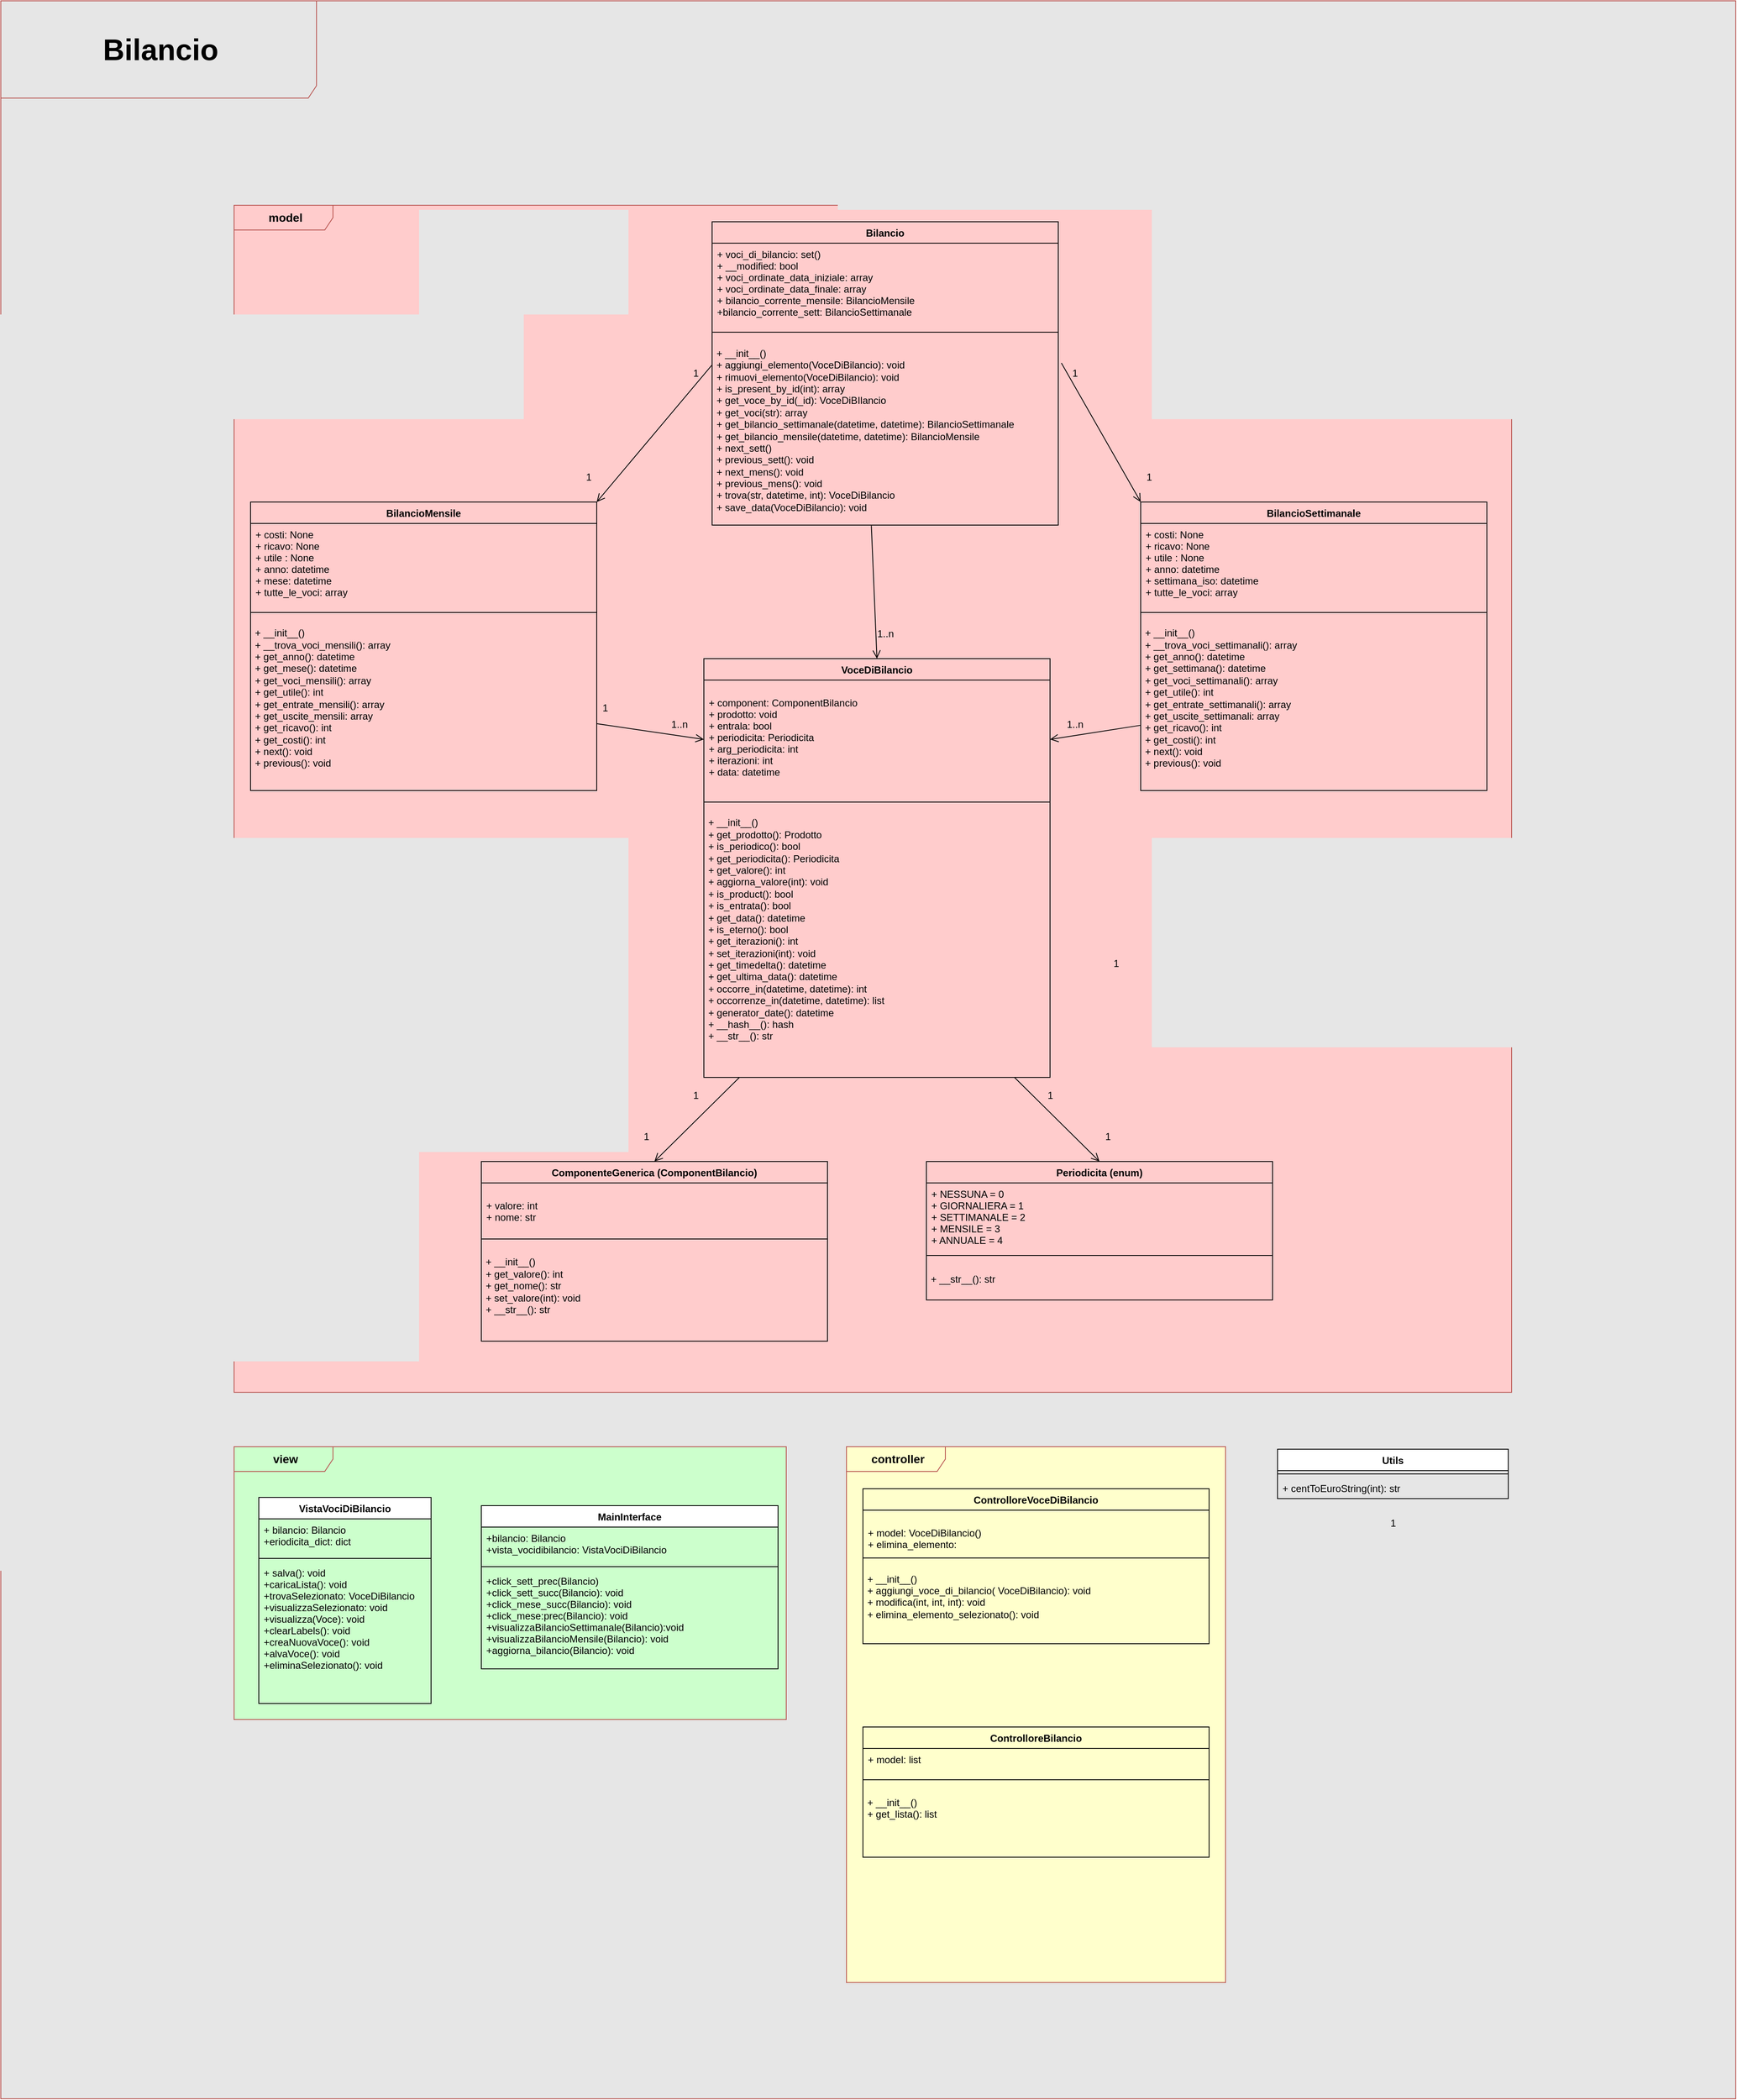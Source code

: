 <mxfile version="18.1.2" type="google"><diagram id="C5RBs43oDa-KdzZeNtuy" name="Page-1"><mxGraphModel grid="0" page="0" gridSize="10" guides="1" tooltips="1" connect="1" arrows="1" fold="1" pageScale="1" pageWidth="827" pageHeight="1169" math="0" shadow="0"><root><mxCell id="WIyWlLk6GJQsqaUBKTNV-0"/><mxCell id="WIyWlLk6GJQsqaUBKTNV-1" parent="WIyWlLk6GJQsqaUBKTNV-0"/><mxCell id="TWMzoGX_9DG7cd7Tz_co-37" value="&lt;font style=&quot;font-size: 36px;&quot;&gt;&lt;b&gt;Bilancio&lt;/b&gt;&lt;/font&gt;" style="shape=umlFrame;whiteSpace=wrap;html=1;width=383;height=118;boundedLbl=1;verticalAlign=middle;align=center;spacingLeft=5;fillColor=#E6E6E6;strokeColor=#b85450;gradientColor=none;swimlaneFillColor=#E6E6E6;shadow=0;sketch=0;" vertex="1" parent="WIyWlLk6GJQsqaUBKTNV-1"><mxGeometry x="-2393" y="1062" width="2105" height="2545" as="geometry"/></mxCell><mxCell id="TjVcbhslNoLVeqJKSpFt-42" value="&lt;b&gt;&lt;font style=&quot;font-size: 14px&quot;&gt;controller&lt;/font&gt;&lt;/b&gt;" style="shape=umlFrame;whiteSpace=wrap;html=1;width=120;height=30;boundedLbl=1;verticalAlign=middle;align=center;spacingLeft=5;fillColor=#FFFFCC;strokeColor=#b85450;gradientColor=none;swimlaneFillColor=#FFFFCC;shadow=0;sketch=0;" vertex="1" parent="WIyWlLk6GJQsqaUBKTNV-1"><mxGeometry x="-1367" y="2816" width="460" height="650" as="geometry"/></mxCell><mxCell id="TjVcbhslNoLVeqJKSpFt-41" value="&lt;b&gt;&lt;font style=&quot;font-size: 14px&quot;&gt;model&lt;/font&gt;&lt;/b&gt;" style="shape=umlFrame;whiteSpace=wrap;html=1;width=120;height=30;boundedLbl=1;verticalAlign=middle;align=center;spacingLeft=5;fillColor=#FFCCCC;strokeColor=#b85450;gradientColor=none;swimlaneFillColor=#FFCCCC;shadow=0;sketch=0;" vertex="1" parent="WIyWlLk6GJQsqaUBKTNV-1"><mxGeometry x="-2110" y="1310" width="1550" height="1440" as="geometry"/></mxCell><mxCell id="TjVcbhslNoLVeqJKSpFt-4" value="BilancioSettimanale" style="swimlane;fontStyle=1;align=center;verticalAlign=top;childLayout=stackLayout;horizontal=1;startSize=26;horizontalStack=0;resizeParent=1;resizeLast=0;collapsible=1;marginBottom=0;rounded=0;shadow=0;strokeWidth=1;fillColor=#FFCCCC;" vertex="1" parent="WIyWlLk6GJQsqaUBKTNV-1"><mxGeometry x="-1010" y="1670" width="420" height="350" as="geometry"><mxRectangle x="340" y="380" width="170" height="26" as="alternateBounds"/></mxGeometry></mxCell><mxCell id="TjVcbhslNoLVeqJKSpFt-5" value="+ costi: None&#10;+ ricavo: None&#10;+ utile : None&#10;+ anno: datetime&#10;+ settimana_iso: datetime&#10;+ tutte_le_voci: array&#10; " style="text;align=left;verticalAlign=top;spacingLeft=4;spacingRight=4;overflow=hidden;rotatable=0;points=[[0,0.5],[1,0.5]];portConstraint=eastwest;fillColor=none;" vertex="1" parent="TjVcbhslNoLVeqJKSpFt-4"><mxGeometry y="26" width="420" height="104" as="geometry"/></mxCell><mxCell id="TjVcbhslNoLVeqJKSpFt-6" value="" style="line;html=1;strokeWidth=1;align=left;verticalAlign=middle;spacingTop=-1;spacingLeft=3;spacingRight=3;rotatable=0;labelPosition=right;points=[];portConstraint=eastwest;" vertex="1" parent="TjVcbhslNoLVeqJKSpFt-4"><mxGeometry y="130" width="420" height="8" as="geometry"/></mxCell><mxCell id="TjVcbhslNoLVeqJKSpFt-7" value="&lt;div align=&quot;left&quot;&gt;&lt;span&gt;&lt;br&gt;&lt;/span&gt;&lt;/div&gt;&lt;div align=&quot;left&quot;&gt;&lt;span&gt;&amp;nbsp;+ __init__()&lt;/span&gt;&lt;br&gt;&lt;/div&gt;&lt;div align=&quot;left&quot;&gt;&lt;span&gt;&lt;div&gt;&amp;nbsp;+ __trova_voci_settimanali(): array&lt;/div&gt;&lt;div&gt;&amp;nbsp;+ get_anno(): datetime&lt;/div&gt;&lt;div&gt;&amp;nbsp;+ get_settimana(): datetime&lt;/div&gt;&lt;div&gt;&amp;nbsp;+ get_voci_settimanali(): array&lt;/div&gt;&lt;div&gt;&amp;nbsp;+ get_utile(): int&lt;/div&gt;&lt;div&gt;&amp;nbsp;+ get_entrate_settimanali(): array&lt;/div&gt;&lt;div&gt;&amp;nbsp;+ get_uscite_settimanali: array&lt;/div&gt;&lt;div&gt;&amp;nbsp;+ get_ricavo(): int&lt;/div&gt;&lt;div&gt;&amp;nbsp;+ get_costi(): int&lt;/div&gt;&lt;div&gt;&amp;nbsp;+ next(): void&lt;/div&gt;&lt;div&gt;&amp;nbsp;+ previous(): void&lt;/div&gt;&lt;/span&gt;&lt;span&gt;&lt;div align=&quot;left&quot;&gt;&lt;div&gt;&lt;br&gt;&lt;/div&gt;&lt;/div&gt;&lt;/span&gt;&lt;/div&gt;" style="text;html=1;align=left;verticalAlign=middle;resizable=0;points=[];autosize=1;strokeColor=none;fillColor=none;" vertex="1" parent="TjVcbhslNoLVeqJKSpFt-4"><mxGeometry y="138" width="420" height="200" as="geometry"/></mxCell><mxCell id="TjVcbhslNoLVeqJKSpFt-8" value="VoceDiBilancio" style="swimlane;fontStyle=1;align=center;verticalAlign=top;childLayout=stackLayout;horizontal=1;startSize=26;horizontalStack=0;resizeParent=1;resizeLast=0;collapsible=1;marginBottom=0;rounded=0;shadow=0;strokeWidth=1;fillColor=#FFCCCC;" vertex="1" parent="WIyWlLk6GJQsqaUBKTNV-1"><mxGeometry x="-1540" y="1860" width="420" height="508" as="geometry"><mxRectangle x="340" y="380" width="170" height="26" as="alternateBounds"/></mxGeometry></mxCell><mxCell id="TjVcbhslNoLVeqJKSpFt-9" value="&#10;+ component: ComponentBilancio&#10;+ prodotto: void&#10;+ entrala: bool&#10;+ periodicita: Periodicita&#10;+ arg_periodicita: int&#10;+ iterazioni: int&#10;+ data: datetime&#10;" style="text;align=left;verticalAlign=top;spacingLeft=4;spacingRight=4;overflow=hidden;rotatable=0;points=[[0,0.5],[1,0.5]];portConstraint=eastwest;fillColor=none;" vertex="1" parent="TjVcbhslNoLVeqJKSpFt-8"><mxGeometry y="26" width="420" height="144" as="geometry"/></mxCell><mxCell id="TjVcbhslNoLVeqJKSpFt-10" value="" style="line;html=1;strokeWidth=1;align=left;verticalAlign=middle;spacingTop=-1;spacingLeft=3;spacingRight=3;rotatable=0;labelPosition=right;points=[];portConstraint=eastwest;" vertex="1" parent="TjVcbhslNoLVeqJKSpFt-8"><mxGeometry y="170" width="420" height="8" as="geometry"/></mxCell><mxCell id="TjVcbhslNoLVeqJKSpFt-11" value="&lt;div align=&quot;left&quot;&gt;&lt;span&gt;&lt;br&gt;&lt;/span&gt;&lt;/div&gt;&lt;div align=&quot;left&quot;&gt;&lt;span&gt;&amp;nbsp;+ __init__()&lt;/span&gt;&lt;br&gt;&lt;/div&gt;&lt;div align=&quot;left&quot;&gt;&lt;span&gt;&lt;div&gt;&amp;nbsp;+ get_prodotto(): Prodotto&lt;/div&gt;&lt;div&gt;&amp;nbsp;+ is_periodico(): bool&lt;/div&gt;&lt;div&gt;&amp;nbsp;+ get_periodicita(): Periodicita&lt;/div&gt;&lt;div&gt;&amp;nbsp;+ get_valore(): int&lt;/div&gt;&lt;div&gt;&amp;nbsp;+ aggiorna_valore(int): void&lt;/div&gt;&lt;div&gt;&amp;nbsp;+ is_product(): bool&lt;/div&gt;&lt;div&gt;&amp;nbsp;+ is_entrata(): bool&lt;/div&gt;&lt;div&gt;&amp;nbsp;+ get_data(): datetime&lt;/div&gt;&lt;div&gt;&amp;nbsp;+ is_eterno(): bool&lt;/div&gt;&lt;div&gt;&amp;nbsp;+ get_iterazioni(): int&lt;/div&gt;&lt;div&gt;&amp;nbsp;+ set_iterazioni(int): void&lt;/div&gt;&lt;div&gt;&amp;nbsp;+ get_timedelta(): datetime&lt;/div&gt;&lt;div&gt;&amp;nbsp;+ get_ultima_data(): datetime&lt;/div&gt;&lt;div&gt;&amp;nbsp;+ occorre_in(datetime, datetime): int&lt;/div&gt;&lt;div&gt;&amp;nbsp;+ occorrenze_in(datetime, datetime): list&lt;/div&gt;&lt;div&gt;&amp;nbsp;+ generator_date(): datetime&lt;/div&gt;&lt;div&gt;&amp;nbsp;+ __hash__(): hash&lt;/div&gt;&lt;div&gt;&amp;nbsp;+ __str__(): str&lt;/div&gt;&lt;div&gt;&amp;nbsp;&lt;/div&gt;&lt;/span&gt;&lt;span&gt;&lt;div align=&quot;left&quot;&gt;&lt;div&gt;&lt;br&gt;&lt;br&gt;&lt;/div&gt;&lt;/div&gt;&lt;/span&gt;&lt;/div&gt;" style="text;html=1;align=left;verticalAlign=middle;resizable=0;points=[];autosize=1;strokeColor=none;fillColor=none;" vertex="1" parent="TjVcbhslNoLVeqJKSpFt-8"><mxGeometry y="178" width="420" height="330" as="geometry"/></mxCell><mxCell id="TjVcbhslNoLVeqJKSpFt-12" value="ComponenteGenerica (ComponentBilancio)" style="swimlane;fontStyle=1;align=center;verticalAlign=top;childLayout=stackLayout;horizontal=1;startSize=26;horizontalStack=0;resizeParent=1;resizeLast=0;collapsible=1;marginBottom=0;rounded=0;shadow=0;strokeWidth=1;fillColor=#FFCCCC;" vertex="1" parent="WIyWlLk6GJQsqaUBKTNV-1"><mxGeometry x="-1810" y="2470" width="420" height="218" as="geometry"><mxRectangle x="340" y="380" width="170" height="26" as="alternateBounds"/></mxGeometry></mxCell><mxCell id="TjVcbhslNoLVeqJKSpFt-13" value="&#10;+ valore: int&#10;+ nome: str&#10;" style="text;align=left;verticalAlign=top;spacingLeft=4;spacingRight=4;overflow=hidden;rotatable=0;points=[[0,0.5],[1,0.5]];portConstraint=eastwest;fillColor=none;" vertex="1" parent="TjVcbhslNoLVeqJKSpFt-12"><mxGeometry y="26" width="420" height="64" as="geometry"/></mxCell><mxCell id="TjVcbhslNoLVeqJKSpFt-14" value="" style="line;html=1;strokeWidth=1;align=left;verticalAlign=middle;spacingTop=-1;spacingLeft=3;spacingRight=3;rotatable=0;labelPosition=right;points=[];portConstraint=eastwest;" vertex="1" parent="TjVcbhslNoLVeqJKSpFt-12"><mxGeometry y="90" width="420" height="8" as="geometry"/></mxCell><mxCell id="TjVcbhslNoLVeqJKSpFt-15" value="&lt;div align=&quot;left&quot;&gt;&lt;span&gt;&lt;br&gt;&lt;/span&gt;&lt;/div&gt;&lt;div align=&quot;left&quot;&gt;&lt;span&gt;&amp;nbsp;+ __init__()&lt;/span&gt;&lt;br&gt;&lt;/div&gt;&lt;div align=&quot;left&quot;&gt;&lt;span&gt;&lt;div&gt;&amp;nbsp;+ get_valore(): int&lt;/div&gt;&lt;div&gt;&amp;nbsp;+ get_nome(): str&lt;/div&gt;&lt;div&gt;&amp;nbsp;+ set_valore(int): void&lt;/div&gt;&lt;div&gt;&amp;nbsp;+ __str__(): str&lt;/div&gt;&lt;div&gt;&amp;nbsp;&lt;/div&gt;&lt;/span&gt;&lt;span&gt;&lt;div align=&quot;left&quot;&gt;&lt;div&gt;&lt;br&gt;&lt;/div&gt;&lt;/div&gt;&lt;/span&gt;&lt;/div&gt;" style="text;html=1;align=left;verticalAlign=middle;resizable=0;points=[];autosize=1;strokeColor=none;fillColor=none;" vertex="1" parent="TjVcbhslNoLVeqJKSpFt-12"><mxGeometry y="98" width="420" height="120" as="geometry"/></mxCell><mxCell id="TjVcbhslNoLVeqJKSpFt-16" value="Periodicita (enum)" style="swimlane;fontStyle=1;align=center;verticalAlign=top;childLayout=stackLayout;horizontal=1;startSize=26;horizontalStack=0;resizeParent=1;resizeLast=0;collapsible=1;marginBottom=0;rounded=0;shadow=0;strokeWidth=1;fillColor=#FFCCCC;" vertex="1" parent="WIyWlLk6GJQsqaUBKTNV-1"><mxGeometry x="-1270" y="2470" width="420" height="168" as="geometry"><mxRectangle x="340" y="380" width="170" height="26" as="alternateBounds"/></mxGeometry></mxCell><mxCell id="TjVcbhslNoLVeqJKSpFt-17" value="+ NESSUNA = 0&#10;+ GIORNALIERA = 1&#10;+ SETTIMANALE = 2&#10;+ MENSILE = 3&#10;+ ANNUALE = 4" style="text;align=left;verticalAlign=top;spacingLeft=4;spacingRight=4;overflow=hidden;rotatable=0;points=[[0,0.5],[1,0.5]];portConstraint=eastwest;fillColor=none;" vertex="1" parent="TjVcbhslNoLVeqJKSpFt-16"><mxGeometry y="26" width="420" height="84" as="geometry"/></mxCell><mxCell id="TjVcbhslNoLVeqJKSpFt-18" value="" style="line;html=1;strokeWidth=1;align=left;verticalAlign=middle;spacingTop=-1;spacingLeft=3;spacingRight=3;rotatable=0;labelPosition=right;points=[];portConstraint=eastwest;" vertex="1" parent="TjVcbhslNoLVeqJKSpFt-16"><mxGeometry y="110" width="420" height="8" as="geometry"/></mxCell><mxCell id="TjVcbhslNoLVeqJKSpFt-19" value="&lt;div align=&quot;left&quot;&gt;&lt;span&gt;&lt;br&gt;&lt;/span&gt;&lt;/div&gt;&lt;div align=&quot;left&quot;&gt;&lt;span&gt;&amp;nbsp;+ __str__(): str&lt;/span&gt;&lt;span&gt;&amp;nbsp;&lt;/span&gt;&lt;/div&gt;&lt;div align=&quot;left&quot;&gt;&lt;span&gt;&lt;div align=&quot;left&quot;&gt;&lt;div&gt;&lt;br&gt;&lt;/div&gt;&lt;/div&gt;&lt;/span&gt;&lt;/div&gt;" style="text;html=1;align=left;verticalAlign=middle;resizable=0;points=[];autosize=1;strokeColor=none;fillColor=none;" vertex="1" parent="TjVcbhslNoLVeqJKSpFt-16"><mxGeometry y="118" width="420" height="50" as="geometry"/></mxCell><mxCell id="TjVcbhslNoLVeqJKSpFt-20" value="BilancioMensile" style="swimlane;fontStyle=1;align=center;verticalAlign=top;childLayout=stackLayout;horizontal=1;startSize=26;horizontalStack=0;resizeParent=1;resizeLast=0;collapsible=1;marginBottom=0;rounded=0;shadow=0;strokeWidth=1;fillColor=#FFCCCC;" vertex="1" parent="WIyWlLk6GJQsqaUBKTNV-1"><mxGeometry x="-2090" y="1670" width="420" height="350" as="geometry"><mxRectangle x="340" y="380" width="170" height="26" as="alternateBounds"/></mxGeometry></mxCell><mxCell id="TjVcbhslNoLVeqJKSpFt-21" value="+ costi: None&#10;+ ricavo: None&#10;+ utile : None&#10;+ anno: datetime&#10;+ mese: datetime&#10;+ tutte_le_voci: array&#10; " style="text;align=left;verticalAlign=top;spacingLeft=4;spacingRight=4;overflow=hidden;rotatable=0;points=[[0,0.5],[1,0.5]];portConstraint=eastwest;fillColor=none;" vertex="1" parent="TjVcbhslNoLVeqJKSpFt-20"><mxGeometry y="26" width="420" height="104" as="geometry"/></mxCell><mxCell id="TjVcbhslNoLVeqJKSpFt-22" value="" style="line;html=1;strokeWidth=1;align=left;verticalAlign=middle;spacingTop=-1;spacingLeft=3;spacingRight=3;rotatable=0;labelPosition=right;points=[];portConstraint=eastwest;" vertex="1" parent="TjVcbhslNoLVeqJKSpFt-20"><mxGeometry y="130" width="420" height="8" as="geometry"/></mxCell><mxCell id="TjVcbhslNoLVeqJKSpFt-23" value="&lt;div align=&quot;left&quot;&gt;&lt;span&gt;&lt;br&gt;&lt;/span&gt;&lt;/div&gt;&lt;div align=&quot;left&quot;&gt;&lt;span&gt;&amp;nbsp;+ __init__()&lt;/span&gt;&lt;br&gt;&lt;/div&gt;&lt;div align=&quot;left&quot;&gt;&lt;span&gt;&lt;div&gt;&amp;nbsp;+ __trova_voci_mensili(): array&lt;/div&gt;&lt;div&gt;&amp;nbsp;+ get_anno(): datetime&lt;/div&gt;&lt;div&gt;&amp;nbsp;+ get_mese(): datetime&lt;/div&gt;&lt;div&gt;&amp;nbsp;+ get_voci_mensili(): array&lt;/div&gt;&lt;div&gt;&amp;nbsp;+ get_utile(): int&lt;/div&gt;&lt;div&gt;&amp;nbsp;+ get_entrate_mensili(): array&lt;/div&gt;&lt;div&gt;&amp;nbsp;+ get_uscite_mensili: array&lt;/div&gt;&lt;div&gt;&amp;nbsp;+ get_ricavo(): int&lt;/div&gt;&lt;div&gt;&amp;nbsp;+ get_costi(): int&lt;/div&gt;&lt;div&gt;&amp;nbsp;+ next(): void&lt;/div&gt;&lt;div&gt;&amp;nbsp;+ previous(): void&lt;/div&gt;&lt;/span&gt;&lt;span&gt;&lt;div align=&quot;left&quot;&gt;&lt;div&gt;&lt;br&gt;&lt;/div&gt;&lt;/div&gt;&lt;/span&gt;&lt;/div&gt;" style="text;html=1;align=left;verticalAlign=middle;resizable=0;points=[];autosize=1;strokeColor=none;fillColor=none;" vertex="1" parent="TjVcbhslNoLVeqJKSpFt-20"><mxGeometry y="138" width="420" height="200" as="geometry"/></mxCell><mxCell id="TjVcbhslNoLVeqJKSpFt-24" value="Bilancio" style="swimlane;fontStyle=1;align=center;verticalAlign=top;childLayout=stackLayout;horizontal=1;startSize=26;horizontalStack=0;resizeParent=1;resizeLast=0;collapsible=1;marginBottom=0;rounded=0;shadow=0;strokeWidth=1;fillColor=#FFCCCC;" vertex="1" parent="WIyWlLk6GJQsqaUBKTNV-1"><mxGeometry x="-1530" y="1330" width="420" height="368" as="geometry"><mxRectangle x="340" y="380" width="170" height="26" as="alternateBounds"/></mxGeometry></mxCell><mxCell id="TjVcbhslNoLVeqJKSpFt-25" value="+ voci_di_bilancio: set()&#10;+ __modified: bool&#10;+ voci_ordinate_data_iniziale: array&#10;+ voci_ordinate_data_finale: array&#10;+ bilancio_corrente_mensile: BilancioMensile&#10;+bilancio_corrente_sett: BilancioSettimanale&#10; " style="text;align=left;verticalAlign=top;spacingLeft=4;spacingRight=4;overflow=hidden;rotatable=0;points=[[0,0.5],[1,0.5]];portConstraint=eastwest;fillColor=none;" vertex="1" parent="TjVcbhslNoLVeqJKSpFt-24"><mxGeometry y="26" width="420" height="104" as="geometry"/></mxCell><mxCell id="TjVcbhslNoLVeqJKSpFt-26" value="" style="line;html=1;strokeWidth=1;align=left;verticalAlign=middle;spacingTop=-1;spacingLeft=3;spacingRight=3;rotatable=0;labelPosition=right;points=[];portConstraint=eastwest;" vertex="1" parent="TjVcbhslNoLVeqJKSpFt-24"><mxGeometry y="130" width="420" height="8" as="geometry"/></mxCell><mxCell id="TjVcbhslNoLVeqJKSpFt-27" value="&lt;div align=&quot;left&quot;&gt;&lt;span&gt;&lt;br&gt;&lt;/span&gt;&lt;/div&gt;&lt;div align=&quot;left&quot;&gt;&lt;span&gt;&amp;nbsp;+ __init__()&lt;/span&gt;&lt;br&gt;&lt;/div&gt;&lt;div align=&quot;left&quot;&gt;&lt;span&gt;&lt;div&gt;&amp;nbsp;+ aggiungi_elemento(VoceDiBilancio): void&lt;/div&gt;&lt;div&gt;&amp;nbsp;+ rimuovi_elemento(VoceDiBilancio): void&lt;/div&gt;&lt;div&gt;&amp;nbsp;+ is_present_by_id(int): array&lt;/div&gt;&lt;div&gt;&amp;nbsp;+ get_voce_by_id(_id): VoceDiBIlancio&lt;/div&gt;&lt;div&gt;&lt;span style=&quot;background-color: initial;&quot;&gt;&amp;nbsp;+ get_voci(str): array&lt;/span&gt;&lt;/div&gt;&lt;div&gt;&amp;nbsp;+ get_bilancio_settimanale(datetime, datetime): BilancioSettimanale&lt;/div&gt;&lt;div&gt;&amp;nbsp;+ get_bilancio_mensile(datetime, datetime): BilancioMensile&lt;/div&gt;&lt;div&gt;&amp;nbsp;&lt;span style=&quot;background-color: initial;&quot;&gt;+ next_sett()&lt;/span&gt;&lt;/div&gt;&lt;div&gt;&amp;nbsp;+ previous_sett(): void&lt;/div&gt;&lt;div&gt;&amp;nbsp;+ next_mens(): void&lt;/div&gt;&lt;div&gt;&amp;nbsp;+ previous_mens(): void&lt;/div&gt;&lt;div&gt;&amp;nbsp;+ trova(str, datetime, int): VoceDiBilancio&lt;/div&gt;&lt;div&gt;&amp;nbsp;+ save_data(VoceDiBilancio): void&lt;/div&gt;&lt;/span&gt;&lt;span&gt;&lt;div align=&quot;left&quot;&gt;&lt;div&gt;&lt;br&gt;&lt;/div&gt;&lt;/div&gt;&lt;/span&gt;&lt;/div&gt;" style="text;html=1;align=left;verticalAlign=middle;resizable=0;points=[];autosize=1;strokeColor=none;fillColor=none;" vertex="1" parent="TjVcbhslNoLVeqJKSpFt-24"><mxGeometry y="138" width="420" height="230" as="geometry"/></mxCell><mxCell id="TjVcbhslNoLVeqJKSpFt-32" value="ControlloreVoceDiBilancio" style="swimlane;fontStyle=1;align=center;verticalAlign=top;childLayout=stackLayout;horizontal=1;startSize=26;horizontalStack=0;resizeParent=1;resizeLast=0;collapsible=1;marginBottom=0;rounded=0;shadow=0;strokeWidth=1;fillColor=#FFFFCC;" vertex="1" parent="WIyWlLk6GJQsqaUBKTNV-1"><mxGeometry x="-1347" y="2867" width="420" height="188" as="geometry"><mxRectangle x="340" y="380" width="170" height="26" as="alternateBounds"/></mxGeometry></mxCell><mxCell id="TjVcbhslNoLVeqJKSpFt-33" value="&#10;+ model: VoceDiBilancio()&#10;+ elimina_elemento: &#10;" style="text;align=left;verticalAlign=top;spacingLeft=4;spacingRight=4;overflow=hidden;rotatable=0;points=[[0,0.5],[1,0.5]];portConstraint=eastwest;fillColor=none;" vertex="1" parent="TjVcbhslNoLVeqJKSpFt-32"><mxGeometry y="26" width="420" height="54" as="geometry"/></mxCell><mxCell id="TjVcbhslNoLVeqJKSpFt-34" value="" style="line;html=1;strokeWidth=1;align=left;verticalAlign=middle;spacingTop=-1;spacingLeft=3;spacingRight=3;rotatable=0;labelPosition=right;points=[];portConstraint=eastwest;" vertex="1" parent="TjVcbhslNoLVeqJKSpFt-32"><mxGeometry y="80" width="420" height="8" as="geometry"/></mxCell><mxCell id="TjVcbhslNoLVeqJKSpFt-35" value="&lt;div align=&quot;left&quot;&gt;&lt;span&gt;&lt;br&gt;&lt;/span&gt;&lt;/div&gt;&lt;div align=&quot;left&quot;&gt;&lt;span&gt;&amp;nbsp;+ __init__()&lt;/span&gt;&lt;br&gt;&lt;/div&gt;&lt;div align=&quot;left&quot;&gt;&lt;span&gt;&lt;div&gt;&amp;nbsp;+ aggiungi_voce_di_bilancio( VoceDiBilancio): void&lt;/div&gt;&lt;div&gt;&amp;nbsp;+ modifica(int, int, int): void&lt;/div&gt;&lt;div&gt;&amp;nbsp;+ elimina_elemento_selezionato(): void&lt;/div&gt;&lt;/span&gt;&lt;span&gt;&lt;div align=&quot;left&quot;&gt;&lt;div&gt;&lt;br&gt;&lt;br&gt;&lt;/div&gt;&lt;/div&gt;&lt;/span&gt;&lt;/div&gt;" style="text;html=1;align=left;verticalAlign=middle;resizable=0;points=[];autosize=1;strokeColor=none;fillColor=none;" vertex="1" parent="TjVcbhslNoLVeqJKSpFt-32"><mxGeometry y="88" width="420" height="100" as="geometry"/></mxCell><mxCell id="TjVcbhslNoLVeqJKSpFt-36" value="ControlloreBilancio" style="swimlane;fontStyle=1;align=center;verticalAlign=top;childLayout=stackLayout;horizontal=1;startSize=26;horizontalStack=0;resizeParent=1;resizeLast=0;collapsible=1;marginBottom=0;rounded=0;shadow=0;strokeWidth=1;fillColor=#FFFFCC;" vertex="1" parent="WIyWlLk6GJQsqaUBKTNV-1"><mxGeometry x="-1347" y="3156" width="420" height="158" as="geometry"><mxRectangle x="340" y="380" width="170" height="26" as="alternateBounds"/></mxGeometry></mxCell><mxCell id="TjVcbhslNoLVeqJKSpFt-37" value="+ model: list&#10;" style="text;align=left;verticalAlign=top;spacingLeft=4;spacingRight=4;overflow=hidden;rotatable=0;points=[[0,0.5],[1,0.5]];portConstraint=eastwest;fillColor=none;" vertex="1" parent="TjVcbhslNoLVeqJKSpFt-36"><mxGeometry y="26" width="420" height="34" as="geometry"/></mxCell><mxCell id="TjVcbhslNoLVeqJKSpFt-38" value="" style="line;html=1;strokeWidth=1;align=left;verticalAlign=middle;spacingTop=-1;spacingLeft=3;spacingRight=3;rotatable=0;labelPosition=right;points=[];portConstraint=eastwest;" vertex="1" parent="TjVcbhslNoLVeqJKSpFt-36"><mxGeometry y="60" width="420" height="8" as="geometry"/></mxCell><mxCell id="TjVcbhslNoLVeqJKSpFt-39" value="&lt;div align=&quot;left&quot;&gt;&lt;span&gt;&lt;br&gt;&lt;/span&gt;&lt;/div&gt;&lt;div align=&quot;left&quot;&gt;&lt;span&gt;&amp;nbsp;+ __init__()&lt;/span&gt;&lt;br&gt;&lt;/div&gt;&lt;div align=&quot;left&quot;&gt;&lt;span&gt;&lt;div&gt;&amp;nbsp;+ get_lista(): list&lt;/div&gt;&lt;div&gt;&amp;nbsp;&lt;/div&gt;&lt;/span&gt;&lt;span&gt;&lt;div align=&quot;left&quot;&gt;&lt;div&gt;&lt;br&gt;&lt;br&gt;&lt;/div&gt;&lt;/div&gt;&lt;/span&gt;&lt;/div&gt;" style="text;html=1;align=left;verticalAlign=middle;resizable=0;points=[];autosize=1;strokeColor=none;fillColor=none;" vertex="1" parent="TjVcbhslNoLVeqJKSpFt-36"><mxGeometry y="68" width="420" height="90" as="geometry"/></mxCell><mxCell id="TWMzoGX_9DG7cd7Tz_co-0" value="" style="endArrow=open;startArrow=none;endFill=0;startFill=0;endSize=8;html=1;verticalAlign=bottom;labelBackgroundColor=none;strokeWidth=1;rounded=0;exitX=1.009;exitY=0.145;exitDx=0;exitDy=0;entryX=0;entryY=0;entryDx=0;entryDy=0;exitPerimeter=0;" edge="1" parent="WIyWlLk6GJQsqaUBKTNV-1" source="TjVcbhslNoLVeqJKSpFt-27" target="TjVcbhslNoLVeqJKSpFt-4"><mxGeometry width="160" relative="1" as="geometry"><mxPoint x="-1360" y="1816.05" as="sourcePoint"/><mxPoint x="-1034.2" y="1690" as="targetPoint"/></mxGeometry></mxCell><mxCell id="TWMzoGX_9DG7cd7Tz_co-1" value="" style="endArrow=open;startArrow=none;endFill=0;startFill=0;endSize=8;html=1;verticalAlign=bottom;labelBackgroundColor=none;strokeWidth=1;rounded=0;exitX=-0.001;exitY=0.157;exitDx=0;exitDy=0;entryX=1;entryY=0;entryDx=0;entryDy=0;exitPerimeter=0;" edge="1" parent="WIyWlLk6GJQsqaUBKTNV-1" source="TjVcbhslNoLVeqJKSpFt-27" target="TjVcbhslNoLVeqJKSpFt-20"><mxGeometry width="160" relative="1" as="geometry"><mxPoint x="-1670.0" y="1560" as="sourcePoint"/><mxPoint x="-1573.78" y="1728.65" as="targetPoint"/></mxGeometry></mxCell><mxCell id="TWMzoGX_9DG7cd7Tz_co-2" value="" style="endArrow=open;startArrow=none;endFill=0;startFill=0;endSize=8;html=1;verticalAlign=bottom;labelBackgroundColor=none;strokeWidth=1;rounded=0;exitX=0.46;exitY=1.003;exitDx=0;exitDy=0;entryX=0.5;entryY=0;entryDx=0;entryDy=0;exitPerimeter=0;" edge="1" parent="WIyWlLk6GJQsqaUBKTNV-1" source="TjVcbhslNoLVeqJKSpFt-27" target="TjVcbhslNoLVeqJKSpFt-8"><mxGeometry width="160" relative="1" as="geometry"><mxPoint x="-1350.0" y="1710" as="sourcePoint"/><mxPoint x="-1253.78" y="1878.65" as="targetPoint"/></mxGeometry></mxCell><mxCell id="TWMzoGX_9DG7cd7Tz_co-3" value="1" style="text;html=1;align=center;verticalAlign=middle;resizable=0;points=[];autosize=1;strokeColor=none;fillColor=none;" vertex="1" parent="WIyWlLk6GJQsqaUBKTNV-1"><mxGeometry x="-1010" y="1630" width="20" height="20" as="geometry"/></mxCell><mxCell id="TWMzoGX_9DG7cd7Tz_co-4" value="1" style="text;html=1;align=center;verticalAlign=middle;resizable=0;points=[];autosize=1;strokeColor=none;fillColor=none;" vertex="1" parent="WIyWlLk6GJQsqaUBKTNV-1"><mxGeometry x="-1690" y="1630" width="20" height="20" as="geometry"/></mxCell><mxCell id="TWMzoGX_9DG7cd7Tz_co-5" value="1..n" style="text;html=1;align=center;verticalAlign=middle;resizable=0;points=[];autosize=1;strokeColor=none;fillColor=none;" vertex="1" parent="WIyWlLk6GJQsqaUBKTNV-1"><mxGeometry x="-1340" y="1820" width="40" height="20" as="geometry"/></mxCell><mxCell id="TWMzoGX_9DG7cd7Tz_co-6" value="1" style="text;html=1;align=center;verticalAlign=middle;resizable=0;points=[];autosize=1;strokeColor=none;fillColor=none;" vertex="1" parent="WIyWlLk6GJQsqaUBKTNV-1"><mxGeometry x="-1050" y="2220" width="20" height="20" as="geometry"/></mxCell><mxCell id="TWMzoGX_9DG7cd7Tz_co-7" value="1" style="text;html=1;align=center;verticalAlign=middle;resizable=0;points=[];autosize=1;strokeColor=none;fillColor=none;" vertex="1" parent="WIyWlLk6GJQsqaUBKTNV-1"><mxGeometry x="-1560" y="1504" width="20" height="20" as="geometry"/></mxCell><mxCell id="TWMzoGX_9DG7cd7Tz_co-8" value="1" style="text;html=1;align=center;verticalAlign=middle;resizable=0;points=[];autosize=1;strokeColor=none;fillColor=none;" vertex="1" parent="WIyWlLk6GJQsqaUBKTNV-1"><mxGeometry x="-1100" y="1504" width="20" height="20" as="geometry"/></mxCell><mxCell id="TWMzoGX_9DG7cd7Tz_co-9" value="" style="endArrow=open;startArrow=none;endFill=0;startFill=0;endSize=8;html=1;verticalAlign=bottom;labelBackgroundColor=none;strokeWidth=1;rounded=0;entryX=1;entryY=0.5;entryDx=0;entryDy=0;" edge="1" parent="WIyWlLk6GJQsqaUBKTNV-1" source="TjVcbhslNoLVeqJKSpFt-7" target="TjVcbhslNoLVeqJKSpFt-9"><mxGeometry width="160" relative="1" as="geometry"><mxPoint x="-1326.8" y="1708.69" as="sourcePoint"/><mxPoint x="-1320" y="1870" as="targetPoint"/></mxGeometry></mxCell><mxCell id="TWMzoGX_9DG7cd7Tz_co-10" value="" style="endArrow=open;startArrow=none;endFill=0;startFill=0;endSize=8;html=1;verticalAlign=bottom;labelBackgroundColor=none;strokeWidth=1;rounded=0;entryX=0;entryY=0.5;entryDx=0;entryDy=0;" edge="1" parent="WIyWlLk6GJQsqaUBKTNV-1" source="TjVcbhslNoLVeqJKSpFt-23" target="TjVcbhslNoLVeqJKSpFt-9"><mxGeometry width="160" relative="1" as="geometry"><mxPoint x="-1640.0" y="1880" as="sourcePoint"/><mxPoint x="-1633.2" y="2041.31" as="targetPoint"/></mxGeometry></mxCell><mxCell id="TWMzoGX_9DG7cd7Tz_co-11" value="1..n" style="text;html=1;align=center;verticalAlign=middle;resizable=0;points=[];autosize=1;strokeColor=none;fillColor=none;" vertex="1" parent="WIyWlLk6GJQsqaUBKTNV-1"><mxGeometry x="-1110" y="1930" width="40" height="20" as="geometry"/></mxCell><mxCell id="TWMzoGX_9DG7cd7Tz_co-12" value="1..n" style="text;html=1;align=center;verticalAlign=middle;resizable=0;points=[];autosize=1;strokeColor=none;fillColor=none;" vertex="1" parent="WIyWlLk6GJQsqaUBKTNV-1"><mxGeometry x="-1590" y="1930" width="40" height="20" as="geometry"/></mxCell><mxCell id="TWMzoGX_9DG7cd7Tz_co-17" value="1" style="text;html=1;align=center;verticalAlign=middle;resizable=0;points=[];autosize=1;strokeColor=none;fillColor=none;" vertex="1" parent="WIyWlLk6GJQsqaUBKTNV-1"><mxGeometry x="-1130" y="2380" width="20" height="20" as="geometry"/></mxCell><mxCell id="TWMzoGX_9DG7cd7Tz_co-18" value="1" style="text;html=1;align=center;verticalAlign=middle;resizable=0;points=[];autosize=1;strokeColor=none;fillColor=none;" vertex="1" parent="WIyWlLk6GJQsqaUBKTNV-1"><mxGeometry x="-1560" y="2380" width="20" height="20" as="geometry"/></mxCell><mxCell id="TWMzoGX_9DG7cd7Tz_co-19" value="1" style="text;html=1;align=center;verticalAlign=middle;resizable=0;points=[];autosize=1;strokeColor=none;fillColor=none;" vertex="1" parent="WIyWlLk6GJQsqaUBKTNV-1"><mxGeometry x="-1620" y="2430" width="20" height="20" as="geometry"/></mxCell><mxCell id="TWMzoGX_9DG7cd7Tz_co-20" value="1" style="text;html=1;align=center;verticalAlign=middle;resizable=0;points=[];autosize=1;strokeColor=none;fillColor=none;" vertex="1" parent="WIyWlLk6GJQsqaUBKTNV-1"><mxGeometry x="-1060" y="2430" width="20" height="20" as="geometry"/></mxCell><mxCell id="TWMzoGX_9DG7cd7Tz_co-21" value="1" style="text;html=1;align=center;verticalAlign=middle;resizable=0;points=[];autosize=1;strokeColor=none;fillColor=none;" vertex="1" parent="WIyWlLk6GJQsqaUBKTNV-1"><mxGeometry x="-1670" y="1910" width="20" height="20" as="geometry"/></mxCell><mxCell id="TWMzoGX_9DG7cd7Tz_co-22" value="1" style="text;html=1;align=center;verticalAlign=middle;resizable=0;points=[];autosize=1;strokeColor=none;fillColor=none;" vertex="1" parent="WIyWlLk6GJQsqaUBKTNV-1"><mxGeometry x="-714" y="2899" width="20" height="20" as="geometry"/></mxCell><mxCell id="TWMzoGX_9DG7cd7Tz_co-23" value="" style="endArrow=open;startArrow=none;endFill=0;startFill=0;endSize=8;html=1;verticalAlign=bottom;labelBackgroundColor=none;strokeWidth=1;rounded=0;entryX=0.5;entryY=0;entryDx=0;entryDy=0;" edge="1" parent="WIyWlLk6GJQsqaUBKTNV-1" source="TjVcbhslNoLVeqJKSpFt-11" target="TjVcbhslNoLVeqJKSpFt-12"><mxGeometry width="160" relative="1" as="geometry"><mxPoint x="-1251" y="2420.003" as="sourcePoint"/><mxPoint x="-1361" y="2437.19" as="targetPoint"/></mxGeometry></mxCell><mxCell id="TWMzoGX_9DG7cd7Tz_co-25" value="" style="endArrow=open;startArrow=none;endFill=0;startFill=0;endSize=8;html=1;verticalAlign=bottom;labelBackgroundColor=none;strokeWidth=1;rounded=0;entryX=0.5;entryY=0;entryDx=0;entryDy=0;" edge="1" parent="WIyWlLk6GJQsqaUBKTNV-1" source="TjVcbhslNoLVeqJKSpFt-11" target="TjVcbhslNoLVeqJKSpFt-16"><mxGeometry width="160" relative="1" as="geometry"><mxPoint x="-1210" y="2400.003" as="sourcePoint"/><mxPoint x="-1320" y="2417.19" as="targetPoint"/></mxGeometry></mxCell><mxCell id="TWMzoGX_9DG7cd7Tz_co-27" value="Utils" style="swimlane;fontStyle=1;align=center;verticalAlign=top;childLayout=stackLayout;horizontal=1;startSize=26;horizontalStack=0;resizeParent=1;resizeParentMax=0;resizeLast=0;collapsible=1;marginBottom=0;" vertex="1" parent="WIyWlLk6GJQsqaUBKTNV-1"><mxGeometry x="-844" y="2819" width="280" height="60" as="geometry"/></mxCell><mxCell id="TWMzoGX_9DG7cd7Tz_co-29" value="" style="line;strokeWidth=1;fillColor=none;align=left;verticalAlign=middle;spacingTop=-1;spacingLeft=3;spacingRight=3;rotatable=0;labelPosition=right;points=[];portConstraint=eastwest;" vertex="1" parent="TWMzoGX_9DG7cd7Tz_co-27"><mxGeometry y="26" width="280" height="8" as="geometry"/></mxCell><mxCell id="TWMzoGX_9DG7cd7Tz_co-30" value="+ centToEuroString(int): str" style="text;strokeColor=none;fillColor=none;align=left;verticalAlign=top;spacingLeft=4;spacingRight=4;overflow=hidden;rotatable=0;points=[[0,0.5],[1,0.5]];portConstraint=eastwest;" vertex="1" parent="TWMzoGX_9DG7cd7Tz_co-27"><mxGeometry y="34" width="280" height="26" as="geometry"/></mxCell><mxCell id="TWMzoGX_9DG7cd7Tz_co-36" value="&lt;b&gt;&lt;font style=&quot;font-size: 14px&quot;&gt;view&lt;/font&gt;&lt;/b&gt;" style="shape=umlFrame;whiteSpace=wrap;html=1;width=120;height=30;boundedLbl=1;verticalAlign=middle;align=center;spacingLeft=5;fillColor=#CCFFCC;strokeColor=#b85450;gradientColor=none;swimlaneFillColor=#CCFFCC;shadow=0;sketch=0;" vertex="1" parent="WIyWlLk6GJQsqaUBKTNV-1"><mxGeometry x="-2110" y="2816" width="670" height="331" as="geometry"/></mxCell><mxCell id="TWMzoGX_9DG7cd7Tz_co-32" value="VistaVociDiBilancio" style="swimlane;fontStyle=1;align=center;verticalAlign=top;childLayout=stackLayout;horizontal=1;startSize=26;horizontalStack=0;resizeParent=1;resizeParentMax=0;resizeLast=0;collapsible=1;marginBottom=0;" vertex="1" parent="WIyWlLk6GJQsqaUBKTNV-1"><mxGeometry x="-2080" y="2877.5" width="209" height="250" as="geometry"/></mxCell><mxCell id="TWMzoGX_9DG7cd7Tz_co-33" value="+ bilancio: Bilancio&#10;+eriodicita_dict: dict&#10;" style="text;strokeColor=none;fillColor=none;align=left;verticalAlign=top;spacingLeft=4;spacingRight=4;overflow=hidden;rotatable=0;points=[[0,0.5],[1,0.5]];portConstraint=eastwest;" vertex="1" parent="TWMzoGX_9DG7cd7Tz_co-32"><mxGeometry y="26" width="209" height="44" as="geometry"/></mxCell><mxCell id="TWMzoGX_9DG7cd7Tz_co-34" value="" style="line;strokeWidth=1;fillColor=none;align=left;verticalAlign=middle;spacingTop=-1;spacingLeft=3;spacingRight=3;rotatable=0;labelPosition=right;points=[];portConstraint=eastwest;" vertex="1" parent="TWMzoGX_9DG7cd7Tz_co-32"><mxGeometry y="70" width="209" height="8" as="geometry"/></mxCell><mxCell id="TWMzoGX_9DG7cd7Tz_co-35" value="+ salva(): void&#10;+caricaLista(): void&#10;+trovaSelezionato: VoceDiBilancio&#10;+visualizzaSelezionato: void&#10;+visualizza(Voce): void&#10;+clearLabels(): void&#10;+creaNuovaVoce(): void&#10;+alvaVoce(): void&#10;+eliminaSelezionato(): void&#10;" style="text;strokeColor=none;fillColor=none;align=left;verticalAlign=top;spacingLeft=4;spacingRight=4;overflow=hidden;rotatable=0;points=[[0,0.5],[1,0.5]];portConstraint=eastwest;fontColor=#000000;" vertex="1" parent="TWMzoGX_9DG7cd7Tz_co-32"><mxGeometry y="78" width="209" height="172" as="geometry"/></mxCell><mxCell id="TWMzoGX_9DG7cd7Tz_co-41" value="MainInterface" style="swimlane;fontStyle=1;align=center;verticalAlign=top;childLayout=stackLayout;horizontal=1;startSize=26;horizontalStack=0;resizeParent=1;resizeParentMax=0;resizeLast=0;collapsible=1;marginBottom=0;shadow=0;fontColor=#000000;" vertex="1" parent="WIyWlLk6GJQsqaUBKTNV-1"><mxGeometry x="-1810" y="2887.5" width="360" height="198" as="geometry"/></mxCell><mxCell id="TWMzoGX_9DG7cd7Tz_co-42" value="+bilancio: Bilancio&#10;+vista_vocidibilancio: VistaVociDiBilancio" style="text;strokeColor=none;fillColor=none;align=left;verticalAlign=top;spacingLeft=4;spacingRight=4;overflow=hidden;rotatable=0;points=[[0,0.5],[1,0.5]];portConstraint=eastwest;shadow=0;fontColor=#000000;" vertex="1" parent="TWMzoGX_9DG7cd7Tz_co-41"><mxGeometry y="26" width="360" height="44" as="geometry"/></mxCell><mxCell id="TWMzoGX_9DG7cd7Tz_co-43" value="" style="line;strokeWidth=1;fillColor=none;align=left;verticalAlign=middle;spacingTop=-1;spacingLeft=3;spacingRight=3;rotatable=0;labelPosition=right;points=[];portConstraint=eastwest;shadow=0;fontColor=#000000;" vertex="1" parent="TWMzoGX_9DG7cd7Tz_co-41"><mxGeometry y="70" width="360" height="8" as="geometry"/></mxCell><mxCell id="TWMzoGX_9DG7cd7Tz_co-44" value="+click_sett_prec(Bilancio)&#10;+click_sett_succ(Bilancio): void&#10;+click_mese_succ(Bilancio): void&#10;+click_mese:prec(Bilancio): void&#10;+visualizzaBilancioSettimanale(Bilancio):void&#10;+visualizzaBilancioMensile(Bilancio): void&#10;+aggiorna_bilancio(Bilancio): void" style="text;strokeColor=none;fillColor=none;align=left;verticalAlign=top;spacingLeft=4;spacingRight=4;overflow=hidden;rotatable=0;points=[[0,0.5],[1,0.5]];portConstraint=eastwest;shadow=0;fontColor=#000000;" vertex="1" parent="TWMzoGX_9DG7cd7Tz_co-41"><mxGeometry y="78" width="360" height="120" as="geometry"/></mxCell></root></mxGraphModel></diagram></mxfile>